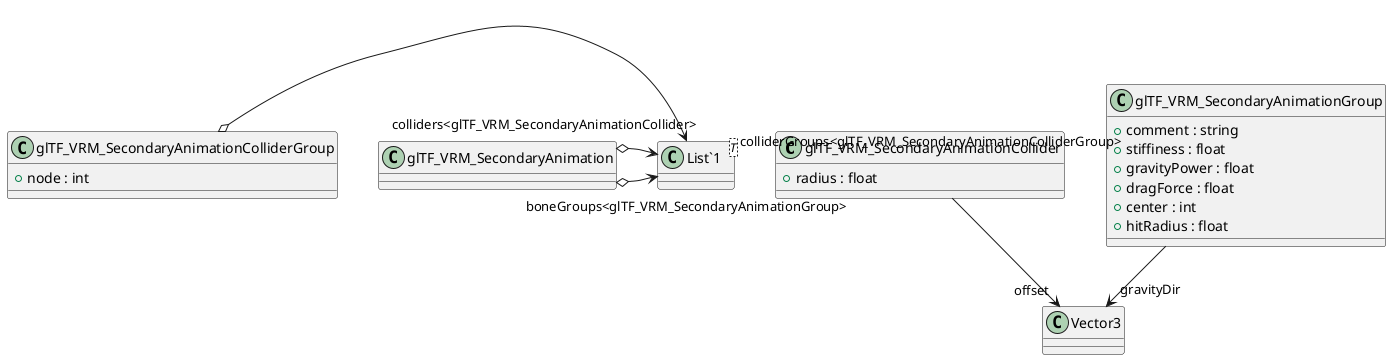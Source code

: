 @startuml
class glTF_VRM_SecondaryAnimationCollider {
    + radius : float
}
class glTF_VRM_SecondaryAnimationColliderGroup {
    + node : int
}
class glTF_VRM_SecondaryAnimationGroup {
    + comment : string
    + stiffiness : float
    + gravityPower : float
    + dragForce : float
    + center : int
    + hitRadius : float
}
class glTF_VRM_SecondaryAnimation {
}
class "List`1"<T> {
}
glTF_VRM_SecondaryAnimationCollider --> "offset" Vector3
glTF_VRM_SecondaryAnimationColliderGroup o-> "colliders<glTF_VRM_SecondaryAnimationCollider>" "List`1"
glTF_VRM_SecondaryAnimationGroup --> "gravityDir" Vector3
glTF_VRM_SecondaryAnimation o-> "boneGroups<glTF_VRM_SecondaryAnimationGroup>" "List`1"
glTF_VRM_SecondaryAnimation o-> "colliderGroups<glTF_VRM_SecondaryAnimationColliderGroup>" "List`1"
@enduml
